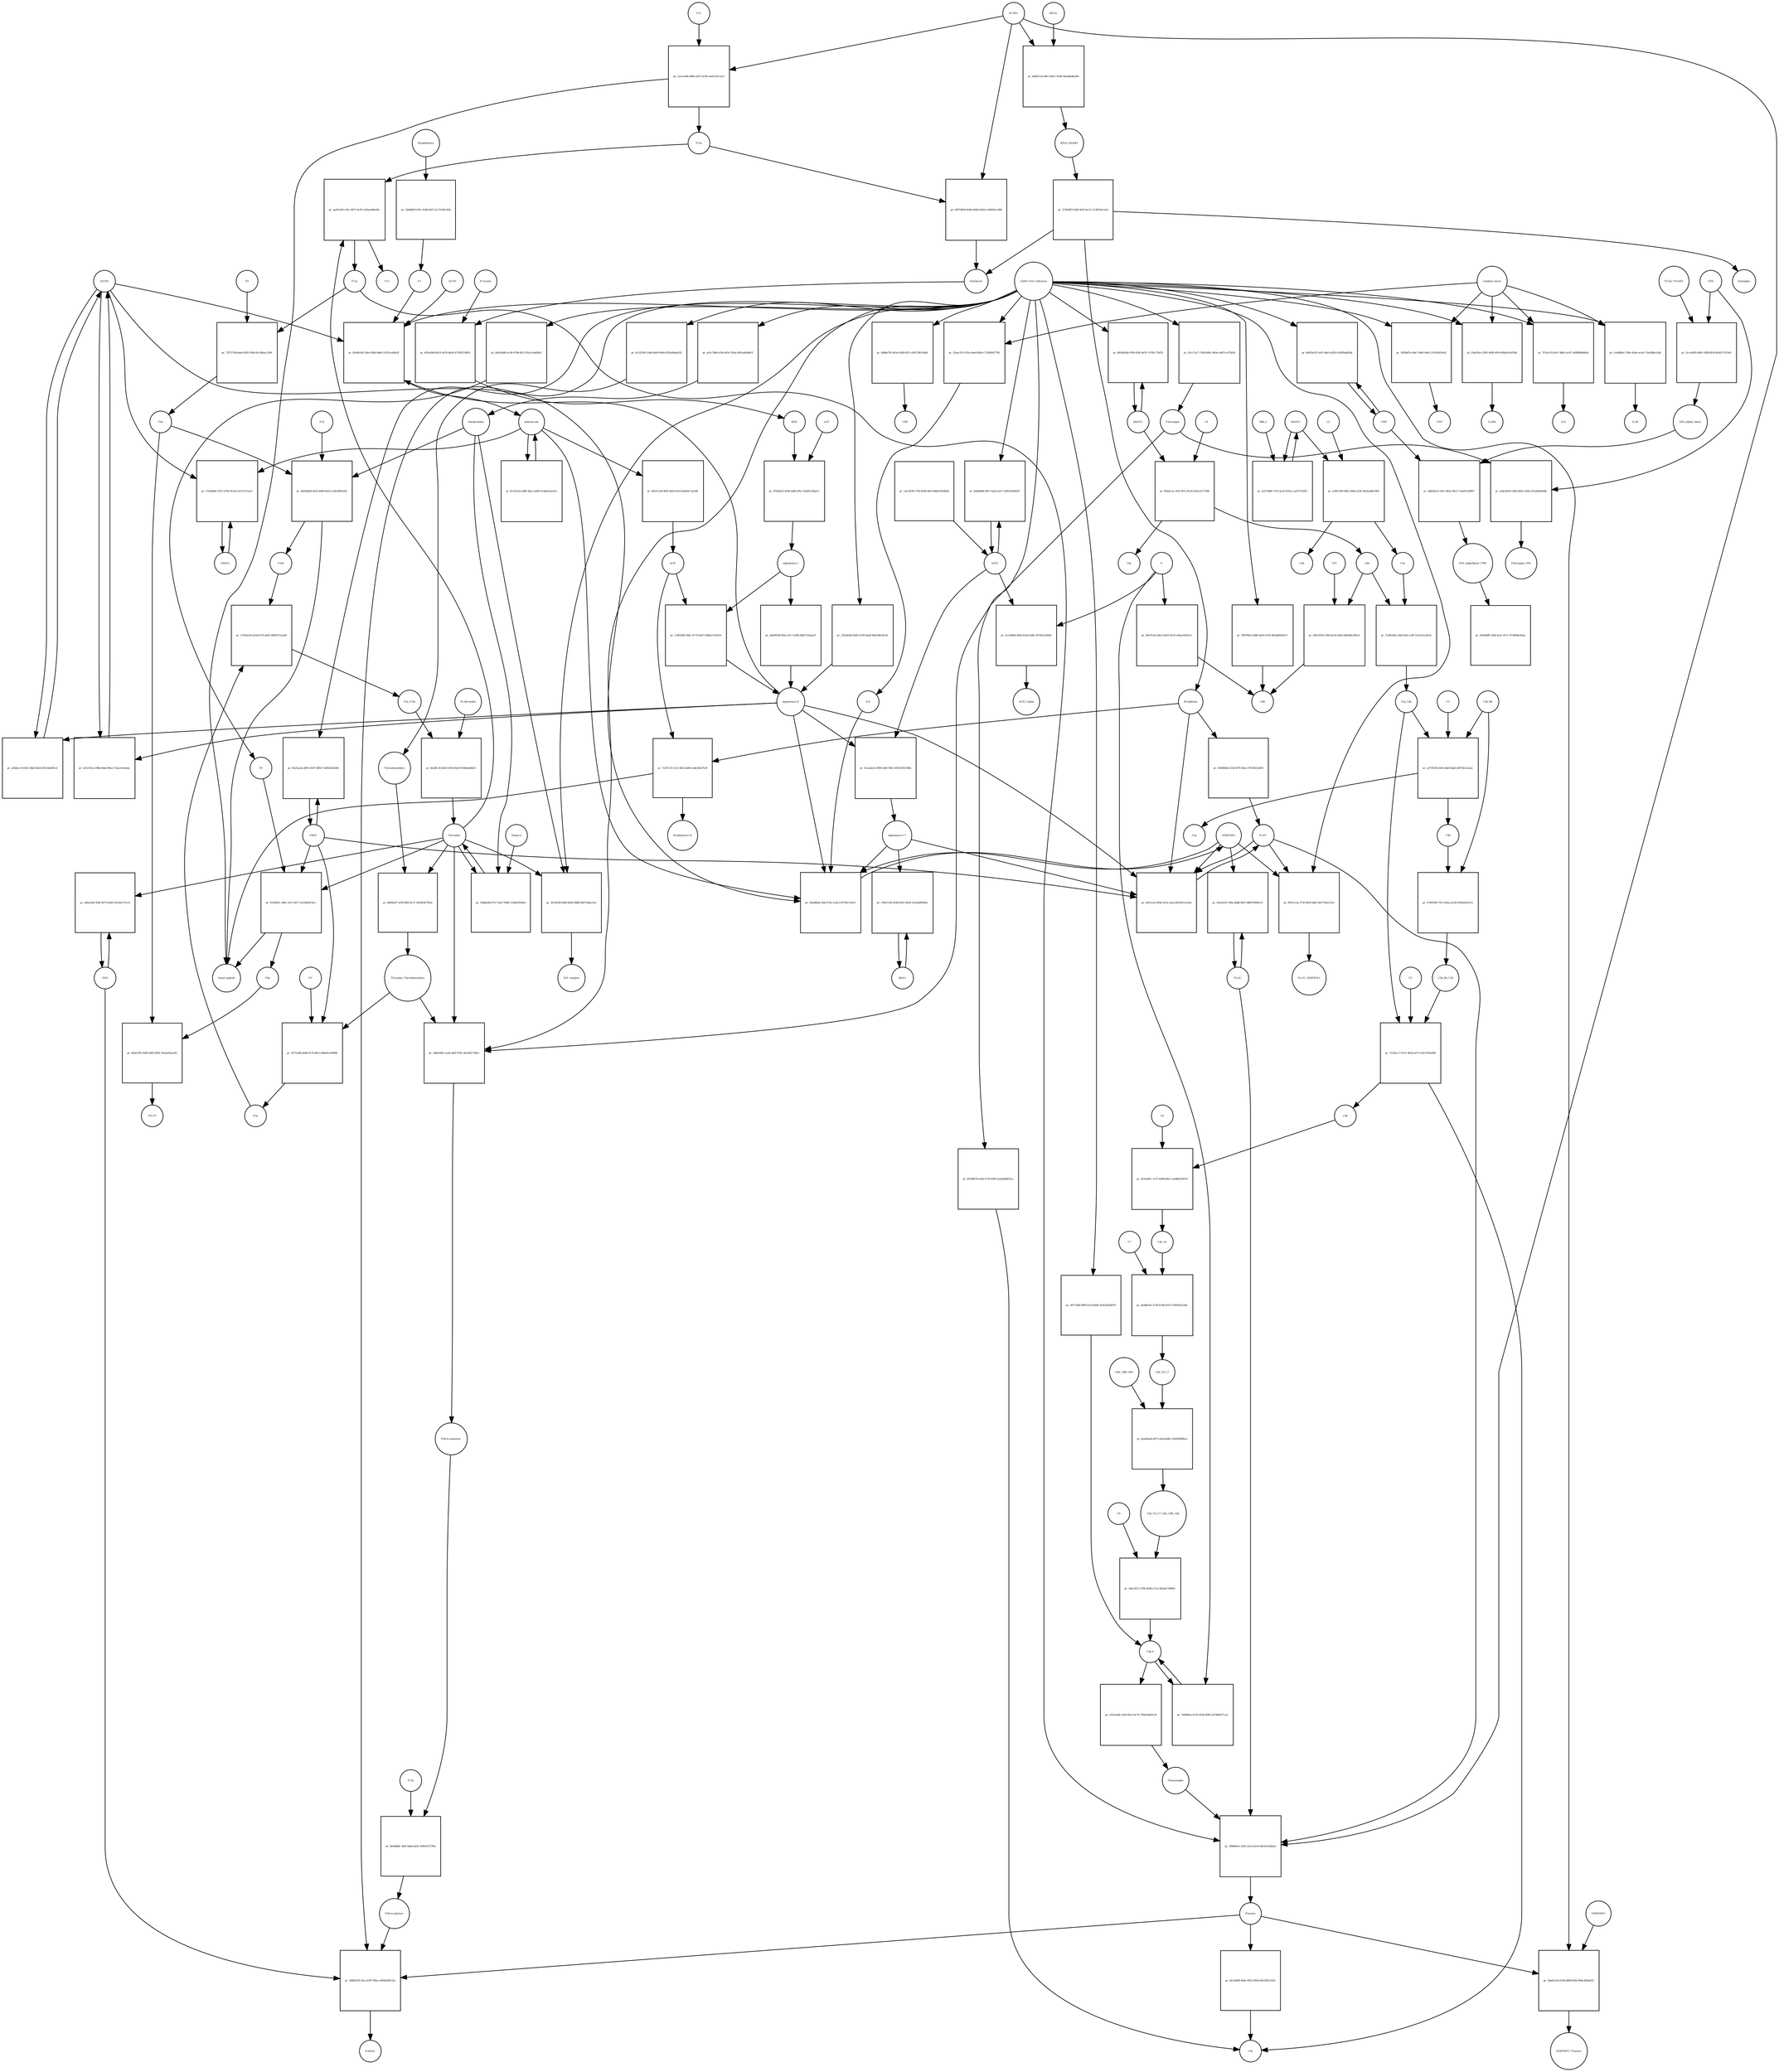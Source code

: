 strict digraph  {
F8 [annotation="urn_miriam_hgnc_3546|urn_miriam_taxonomy_9606", bipartite=0, cls=macromolecule, fontsize=4, label=F8, shape=circle];
"pr_9214f62c-366c-4127-bf17-2a106d5476cc" [annotation="", bipartite=1, cls=process, fontsize=4, label="pr_9214f62c-366c-4127-bf17-2a106d5476cc", shape=square];
"Small peptide" [annotation=urn_miriam_mesh_D010446, bipartite=0, cls=macromolecule, fontsize=4, label="Small peptide", shape=circle];
F8a [annotation="urn_miriam_hgnc.symbol_F8|urn_miriam_mesh_D015944|urn_miriam_taxonomy_9606", bipartite=0, cls=macromolecule, fontsize=4, label=F8a, shape=circle];
Thrombin [annotation="urn_miriam_hgnc_3535|urn_miriam_taxonomy_9606", bipartite=0, cls=macromolecule, fontsize=4, label=Thrombin, shape=circle];
PROC [annotation="urn_miriam_hgnc_9451|urn_miriam_taxonomy_9606", bipartite=0, cls=macromolecule, fontsize=4, label=PROC, shape=circle];
AGTR1 [annotation=urn_miriam_hgnc_336, bipartite=0, cls=macromolecule, fontsize=4, label=AGTR1, shape=circle];
"pr_a5b4ecc6-83b1-40d2-bb24-4f3e56e8f122" [annotation="", bipartite=1, cls=process, fontsize=4, label="pr_a5b4ecc6-83b1-40d2-bb24-4f3e56e8f122", shape=square];
"angiotensin II" [annotation="urn_miriam_obo.chebi_CHEBI%3A2718|urn_miriam_taxonomy_9606", bipartite=0, cls="simple chemical", fontsize=4, label="angiotensin II", shape=circle];
NR3C2 [annotation="", bipartite=0, cls=macromolecule, fontsize=4, label=NR3C2, shape=circle];
"pr_27e85864-7051-4785-8134-e1e1f7a72a23" [annotation="", bipartite=1, cls=process, fontsize=4, label="pr_27e85864-7051-4785-8134-e1e1f7a72a23", shape=square];
aldosterone [annotation="urn_miriam_obo.chebi_CHEBI%3A27584", bipartite=0, cls="simple chemical", fontsize=4, label=aldosterone, shape=circle];
"pr_81141e5e-b68f-4dce-a089-51abdc0a5423" [annotation="", bipartite=1, cls=process, fontsize=4, label="pr_81141e5e-b68f-4dce-a089-51abdc0a5423", shape=square];
SERPINE1 [annotation="", bipartite=0, cls=macromolecule, fontsize=4, label=SERPINE1, shape=circle];
"pr_2bed88ab-3faf-47dc-a10a-b7b70b17e631" [annotation="", bipartite=1, cls=process, fontsize=4, label="pr_2bed88ab-3faf-47dc-a10a-b7b70b17e631", shape=square];
"angiotensin I-7" [annotation="urn_miriam_obo.chebi_CHEBI%3A55438|urn_miriam_taxonomy_9606", bipartite=0, cls="simple chemical", fontsize=4, label="angiotensin I-7", shape=circle];
IL6 [annotation="urn_miriam_hgnc_6018|urn_miriam_taxonomy_9606", bipartite=0, cls=macromolecule, fontsize=4, label=IL6, shape=circle];
"pr_f0e90c80-23de-43bb-9de6-2c87acab9a3f" [annotation="", bipartite=1, cls=process, fontsize=4, label="pr_f0e90c80-23de-43bb-9de6-2c87acab9a3f", shape=square];
"SARS-CoV-2 infection" [annotation="urn_miriam_taxonomy_2697049|urn_miriam_mesh_D012327", bipartite=0, cls=phenotype, fontsize=4, label="SARS-CoV-2 infection", shape=circle];
"K+" [annotation="urn_miriam_obo.chebi_CHEBI%3A29103", bipartite=0, cls="simple chemical", fontsize=4, label="K+", shape=circle];
ACTH [annotation=urn_miriam_hgnc_9201, bipartite=0, cls="simple chemical", fontsize=4, label=ACTH, shape=circle];
"pr_1032d366-8385-4794-8ad0-dfeb34634c30" [annotation="", bipartite=1, cls=process, fontsize=4, label="pr_1032d366-8385-4794-8ad0-dfeb34634c30", shape=square];
Bradykinin [annotation="urn_miriam_obo.chebi_CHEBI%3A3165|urn_miriam_taxonomy_9606", bipartite=0, cls=macromolecule, fontsize=4, label=Bradykinin, shape=circle];
"pr_722f111f-c5c3-4833-bd85-eb4c80af7e3f" [annotation="", bipartite=1, cls=process, fontsize=4, label="pr_722f111f-c5c3-4833-bd85-eb4c80af7e3f", shape=square];
"Bradykinin(1-5)" [annotation="urn_miriam_mesh_C079000|urn_miriam_taxonomy_9606", bipartite=0, cls=macromolecule, fontsize=4, label="Bradykinin(1-5)", shape=circle];
ACE [annotation="urn_miriam_hgnc_2707|urn_miriam_taxonomy_9606", bipartite=0, cls=macromolecule, fontsize=4, label=ACE, shape=circle];
"pr_4348840d-2238-4f76-96a3-7819921a6f3f" [annotation="", bipartite=1, cls=process, fontsize=4, label="pr_4348840d-2238-4f76-96a3-7819921a6f3f", shape=square];
PLAT [annotation="urn_miriam_hgnc_9051|urn_miriam_taxonomy_9606", bipartite=0, cls=macromolecule, fontsize=4, label=PLAT, shape=circle];
"pr_e53c010e-206b-40ab-98ea-722acfce4a4a" [annotation="", bipartite=1, cls=process, fontsize=4, label="pr_e53c010e-206b-40ab-98ea-722acfce4a4a", shape=square];
MAS1 [annotation="", bipartite=0, cls=macromolecule, fontsize=4, label=MAS1, shape=circle];
"pr_199a7e28-418d-4451-902d-322a4df0004e" [annotation="", bipartite=1, cls=process, fontsize=4, label="pr_199a7e28-418d-4451-902d-322a4df0004e", shape=square];
Fibrinogen [annotation="urn_miriam_pubmed_19296670|urn_miriam_obo.go_GO%3A0005577|urn_miriam_hgnc_3661|urn_miriam_hgnc_3662|urn_miriam_hgnc_3694|urn_miriam_taxonomy_9606", bipartite=0, cls=complex, fontsize=4, label=Fibrinogen, shape=circle];
"pr_a0dc9a96-139d-4045-a268-255e8d5b0e8b" [annotation="", bipartite=1, cls=process, fontsize=4, label="pr_a0dc9a96-139d-4045-a268-255e8d5b0e8b", shape=square];
GP6 [annotation="urn_miriam_hgnc_HGNC%3A14388|urn_miriam_taxonomy_9606", bipartite=0, cls=macromolecule, fontsize=4, label=GP6, shape=circle];
Fibrinogen_GP6 [annotation="urn_miriam_pubmed_19296670|urn_miriam_obo.go_GO%3A0005577|urn_miriam_hgnc_HGNC%3A14388|urn_miriam_taxonomy_9606", bipartite=0, cls=complex, fontsize=4, label=Fibrinogen_GP6, shape=circle];
GP6_alpha2_beta1 [annotation="urn_miriam_pubmed_25051961|urn_miriam_taxonomy_10090|urn_miriam_hgnc_14338|urn_miriam_hgnc_6137|urn_miriam_hgnc_6153", bipartite=0, cls=complex, fontsize=4, label=GP6_alpha2_beta1, shape=circle];
"pr_eb8043c4-185c-483a-99c3-73a667a990f7" [annotation="", bipartite=1, cls=process, fontsize=4, label="pr_eb8043c4-185c-483a-99c3-73a667a990f7", shape=square];
VWF [annotation="urn_miriam_hgnc_12726|urn_miriam_taxonomy_9606", bipartite=0, cls=macromolecule, fontsize=4, label=VWF, shape=circle];
GP6_alpha2beta1_VWF [annotation="urn_miriam_pubmed_25051961|urn_miriam_taxonomy_10090|urn_miriam_hgnc_14338|urn_miriam_hgnc_6137|urn_miriam_hgnc_6153|urn_miriam_hgnc_12726", bipartite=0, cls=complex, fontsize=4, label=GP6_alpha2beta1_VWF, shape=circle];
"pr_3ccea983-6b81-45fb-8f59-6fab27537a81" [annotation="", bipartite=1, cls=process, fontsize=4, label="pr_3ccea983-6b81-45fb-8f59-6fab27537a81", shape=square];
ITGA2_ITGAB1 [annotation="urn_miriam_intact_EBI-16428357|urn_miriam_hgnc_6137|urn_miriam_hgnc_6153|urn_miriam_taxonomy_9606", bipartite=0, cls=complex, fontsize=4, label=ITGA2_ITGAB1, shape=circle];
"pr_56e04bff-19d4-4a3c-817c-9738fd4e43ae" [annotation="", bipartite=1, cls="omitted process", fontsize=4, label="pr_56e04bff-19d4-4a3c-817c-9738fd4e43ae", shape=square];
"Fibrin polymer" [annotation="urn_miriam_mesh_C465961|urn_miriam_taxonomy_9606", bipartite=0, cls=macromolecule, fontsize=4, label="Fibrin polymer", shape=circle];
"pr_368b3259-3fca-4397-8f0e-a4958a96532e" [annotation="", bipartite=1, cls=process, fontsize=4, label="pr_368b3259-3fca-4397-8f0e-a4958a96532e", shape=square];
"D-dimer" [annotation="urn_miriam_pubmed_19008457|urn_miriam_mesh_C036309|urn_miriam_taxonomy_9606", bipartite=0, cls=macromolecule, fontsize=4, label="D-dimer", shape=circle];
Plasmin [annotation="urn_miriam_hgnc.symbol_PLG|urn_miriam_mesh_D005341|urn_miriam_brenda_3.4.21.7|urn_miriam_taxonomy_9606", bipartite=0, cls=macromolecule, fontsize=4, label=Plasmin, shape=circle];
TAFI [annotation="urn_miriam_hgnc_1546|urn_miriam_taxonomy_9606", bipartite=0, cls=macromolecule, fontsize=4, label=TAFI, shape=circle];
"Fibrin monomer" [annotation="urn_miriam_mesh_C011468|urn_miriam_taxonomy_9606", bipartite=0, cls=macromolecule, fontsize=4, label="Fibrin monomer", shape=circle];
"pr_4654d86c-9aff-44dd-a81b-304914717f9a" [annotation="", bipartite=1, cls=process, fontsize=4, label="pr_4654d86c-9aff-44dd-a81b-304914717f9a", shape=square];
F13a [annotation="urn_miriam_hgnc.symbol_F13|urn_miriam_mesh_D026122|urn_miriam_brenda_2.3.2.13|urn_miriam_taxonomy_9606", bipartite=0, cls=macromolecule, fontsize=4, label=F13a, shape=circle];
"pr_3930bd7a-d6e7-48ef-b461-22f1fa819c62" [annotation="", bipartite=1, cls=process, fontsize=4, label="pr_3930bd7a-d6e7-48ef-b461-22f1fa819c62", shape=square];
TNF [annotation="urn_miriam_hgnc_11892|urn_miriam_taxonomy_9606", bipartite=0, cls=macromolecule, fontsize=4, label=TNF, shape=circle];
"cytokine storm" [annotation="urn_miriam_pubmed_2504360|urn_miriam_taxonomy_9606", bipartite=0, cls=phenotype, fontsize=4, label="cytokine storm", shape=circle];
"pr_d413d4f6-8b6e-4923-9f44-04e185f121b5" [annotation="", bipartite=1, cls=process, fontsize=4, label="pr_d413d4f6-8b6e-4923-9f44-04e185f121b5", shape=square];
C5a [annotation="urn_miriam_hgnc.symbol_C5|urn_miriam_mesh_D015936|urn_miriam_taxonomy_9606", bipartite=0, cls=macromolecule, fontsize=4, label=C5a, shape=circle];
"pr_c62a5ab6-c9a8-45e3-bc74-749ea9a6013d" [annotation="", bipartite=1, cls=process, fontsize=4, label="pr_c62a5ab6-c9a8-45e3-bc74-749ea9a6013d", shape=square];
Plasminogen [annotation="urn_miriam_hgnc_9071|urn_miriam_taxonomy_9606", bipartite=0, cls=macromolecule, fontsize=4, label=Plasminogen, shape=circle];
"C5b-9" [annotation="urn_miriam_obo.go_GO%3A0005579|urn_miriam_mesh_D015938|urn_miriam_mesh_D050776|urn_miriam_hgnc_1339|urn_miriam_hgnc_1346|urn_miriam_hgnc_1352|urn_miriam_hgnc_1353|urn_miriam_hgnc_1354|urn_miriam_hgnc_1358|urn_miriam_taxonomy_9606", bipartite=0, cls=complex, fontsize=4, label="C5b-9", shape=circle];
C2 [annotation="urn_miriam_hgnc_1248|urn_miriam_taxonomy_9606", bipartite=0, cls=macromolecule, fontsize=4, label=C2, shape=circle];
"pr_e3607d39-0f02-4944-a230-36e4a44b1996" [annotation="", bipartite=1, cls=process, fontsize=4, label="pr_e3607d39-0f02-4944-a230-36e4a44b1996", shape=square];
C2a [annotation="urn_miriam_hgnc.symbol_C2|urn_miriam_mesh_D050678|urn_miriam_taxonomy_9606", bipartite=0, cls=macromolecule, fontsize=4, label=C2a, shape=circle];
C2b [annotation="urn_miriam_hgnc.symbol_C2|urn_miriam_mesh_D050679|urn_miriam_taxonomy_9606", bipartite=0, cls=macromolecule, fontsize=4, label=C2b, shape=circle];
MASP1 [annotation="urn_miriam_hgnc_6901|urn_miriam_taxonomy_9606", bipartite=0, cls=macromolecule, fontsize=4, label=MASP1, shape=circle];
"pr_f3a818ce-2901-4f49-9f56-084a41eb339d" [annotation="", bipartite=1, cls=process, fontsize=4, label="pr_f3a818ce-2901-4f49-9f56-084a41eb339d", shape=square];
IL2RA [annotation="urn_miriam_hgnc_6008|urn_miriam_taxonomy_9606", bipartite=0, cls=macromolecule, fontsize=4, label=IL2RA, shape=circle];
"pr_7f7e5c32-4e57-4b62-acd7-2ef88944bb26" [annotation="", bipartite=1, cls=process, fontsize=4, label="pr_7f7e5c32-4e57-4b62-acd7-2ef88944bb26", shape=square];
IL8 [annotation="urn_miriam_hgnc_6025|urn_miriam_taxonomy_9606", bipartite=0, cls=macromolecule, fontsize=4, label=IL8, shape=circle];
"pr_835d8978-af24-4729-830f-2e2dedd455ca" [annotation="", bipartite=1, cls=process, fontsize=4, label="pr_835d8978-af24-4729-830f-2e2dedd455ca", shape=square];
"pr_32eac913-525a-4ae8-8fa0-c73280457796" [annotation="", bipartite=1, cls=process, fontsize=4, label="pr_32eac913-525a-4ae8-8fa0-c73280457796", shape=square];
"pr_c0a89bb1-740e-43de-aca4-71ed3dbccb2b" [annotation="", bipartite=1, cls=process, fontsize=4, label="pr_c0a89bb1-740e-43de-aca4-71ed3dbccb2b", shape=square];
IL1B [annotation="urn_miriam_hgnc_5992|urn_miriam_taxonomy_9606", bipartite=0, cls=macromolecule, fontsize=4, label=IL1B, shape=circle];
Prorenin [annotation="urn_miriam_hgnc_9958|urn_miriam_taxonomy_9606", bipartite=0, cls=macromolecule, fontsize=4, label=Prorenin, shape=circle];
"pr_d1fbcd0d-8a35-4478-8e0a-871ffd374820" [annotation="", bipartite=1, cls=process, fontsize=4, label="pr_d1fbcd0d-8a35-4478-8e0a-871ffd374820", shape=square];
REN [annotation="urn_miriam_hgnc.symbol_REN|urn_miriam_taxonomy_9606", bipartite=0, cls=macromolecule, fontsize=4, label=REN, shape=circle];
Kallikrein [annotation="urn_miriam_hgnc.symbol_KLKB1|urn_miriam_mesh_D020842|urn_miriam_brenda_3.4.21.34|urn_miriam_taxonomy_9606", bipartite=0, cls=macromolecule, fontsize=4, label=Kallikrein, shape=circle];
KLKB1 [annotation="urn_miriam_hgnc_6371|urn_miriam_taxonomy_9606", bipartite=0, cls=macromolecule, fontsize=4, label=KLKB1, shape=circle];
"pr_e907db59-8548-44db-b23d-ce50b20cc688" [annotation="", bipartite=1, cls=process, fontsize=4, label="pr_e907db59-8548-44db-b23d-ce50b20cc688", shape=square];
F12a [annotation="urn_miriam_hgnc.symbol_F12|urn_miriam_mesh_D015956|urn_miriam_brenda_3.4.21.38|urn_miriam_taxonomy_9606", bipartite=0, cls=macromolecule, fontsize=4, label=F12a, shape=circle];
"pr_bc3323f6-1ebb-4d39-9e8d-2f92e8dae632" [annotation="", bipartite=1, cls=process, fontsize=4, label="pr_bc3323f6-1ebb-4d39-9e8d-2f92e8dae632", shape=square];
Thrombomodulin [annotation="urn_miriam_hgnc_11784|urn_miriam_taxonomy_9606", bipartite=0, cls=macromolecule, fontsize=4, label=Thrombomodulin, shape=circle];
"pr_9ab62c6d-47d4-4898-bf5b-994a302ba91f" [annotation="", bipartite=1, cls=process, fontsize=4, label="pr_9ab62c6d-47d4-4898-bf5b-994a302ba91f", shape=square];
SERPINF2 [annotation="urn_miriam_hgnc_9075|urn_miriam_taxonomy_9606", bipartite=0, cls=macromolecule, fontsize=4, label=SERPINF2, shape=circle];
SERPINF2_Plasmin [annotation="urn_miriam_pubmed_2437112|urn_miriam_biogrid_314240|urn_miriam_hgnc_9075|urn_miriam_mesh_D005341|urn_miriam_taxonomy_9606", bipartite=0, cls=complex, fontsize=4, label=SERPINF2_Plasmin, shape=circle];
"pr_78876fa0-5d88-4a65-b7d3-483a669293c7" [annotation="", bipartite=1, cls=process, fontsize=4, label="pr_78876fa0-5d88-4a65-b7d3-483a669293c7", shape=square];
C4d [annotation="urn_miriam_hgnc.symbol_C4b|urn_miriam_mesh_C032261|urn_miriam_taxonomy_9606", bipartite=0, cls=macromolecule, fontsize=4, label=C4d, shape=circle];
"pr_39715bf4-ff89-4118-bdd0-2e9226a08763" [annotation="", bipartite=1, cls=process, fontsize=4, label="pr_39715bf4-ff89-4118-bdd0-2e9226a08763", shape=square];
"pr_85a5ea2a-d991-4507-8093-7e8f5d62424b" [annotation="", bipartite=1, cls=process, fontsize=4, label="pr_85a5ea2a-d991-4507-8093-7e8f5d62424b", shape=square];
"pr_6461bc02-2eb7-4ba5-a020-610ff6adb2bb" [annotation="", bipartite=1, cls=process, fontsize=4, label="pr_6461bc02-2eb7-4ba5-a020-610ff6adb2bb", shape=square];
"pr_64bda79f-443a-418b-8511-a94710b70444" [annotation="", bipartite=1, cls=process, fontsize=4, label="pr_64bda79f-443a-418b-8511-a94710b70444", shape=square];
CRP [annotation="urn_miriam_hgnc_2367|urn_miriam_taxonomy_9606", bipartite=0, cls=macromolecule, fontsize=4, label=CRP, shape=circle];
"pr_7e684fae-9c59-4536-b082-b279b4d77ca3" [annotation="", bipartite=1, cls=process, fontsize=4, label="pr_7e684fae-9c59-4536-b082-b279b4d77ca3", shape=square];
S [annotation="urn_miriam_uniprot_P0DTC2|urn_miriam_uniprot_P59594|urn_miriam_taxonomy_2697049", bipartite=0, cls=macromolecule, fontsize=4, label=S, shape=circle];
"pr_94e7fc9a-b4e2-4524-9319-e40ae10953cc" [annotation="", bipartite=1, cls=process, fontsize=4, label="pr_94e7fc9a-b4e2-4524-9319-e40ae10953cc", shape=square];
"pr_5caa4ec4-2908-4d41-9b51-48555651386a" [annotation="", bipartite=1, cls=process, fontsize=4, label="pr_5caa4ec4-2908-4d41-9b51-48555651386a", shape=square];
ACE2 [annotation="urn_miriam_hgnc_13557|urn_miriam_taxonomy_9606", bipartite=0, cls=macromolecule, fontsize=4, label=ACE2, shape=circle];
"pr_c4c3f100-17f6-4838-8fa9-8dd9c693fb6b" [annotation="", bipartite=1, cls=process, fontsize=4, label="pr_c4c3f100-17f6-4838-8fa9-8dd9c693fb6b", shape=square];
"pr_2ce298a6-f94d-4320-b58e-30705a1f9d50" [annotation="", bipartite=1, cls=process, fontsize=4, label="pr_2ce298a6-f94d-4320-b58e-30705a1f9d50", shape=square];
ACE2_Spike [annotation="urn_miriam_pdb_6CS2|urn_miriam_hgnc_13557|urn_miriam_uniprot_P0DTC2|urn_miriam_taxonomy_9606|urn_miriam_taxonomy_2697049", bipartite=0, cls=complex, fontsize=4, label=ACE2_Spike, shape=circle];
"pr_fda86686-0fb7-4e0a-b327-c8052818b5d7" [annotation="", bipartite=1, cls=process, fontsize=4, label="pr_fda86686-0fb7-4e0a-b327-c8052818b5d7", shape=square];
"pr_a01c7db9-a18d-4f3c-916a-b50cade68dcf" [annotation="", bipartite=1, cls=process, fontsize=4, label="pr_a01c7db9-a18d-4f3c-916a-b50cade68dcf", shape=square];
Antithrombin [annotation="urn_miriam_hgnc_775|urn_miriam_taxonomy_9606", bipartite=0, cls=macromolecule, fontsize=4, label=Antithrombin, shape=circle];
"pr_662eb460-ec3b-4788-8f12-92a1ca8af8a5" [annotation="", bipartite=1, cls=process, fontsize=4, label="pr_662eb460-ec3b-4788-8f12-92a1ca8af8a5", shape=square];
C4b [annotation="urn_miriam_hgnc_1324|urn_miriam_taxonomy_9606", bipartite=0, cls=macromolecule, fontsize=4, label=C4b, shape=circle];
"pr_94b72930-169d-4e35-b433-d0b380c891ef" [annotation="", bipartite=1, cls=process, fontsize=4, label="pr_94b72930-169d-4e35-b433-d0b380c891ef", shape=square];
CFI [annotation="urn_miriam_hgnc_2771|urn_miriam_taxonomy_9606", bipartite=0, cls=macromolecule, fontsize=4, label=CFI, shape=circle];
C3b [annotation="urn_miriam_hgnc.symbol_C3|urn_miriam_mesh_D003179|urn_miriam_taxonomy_9606", bipartite=0, cls=macromolecule, fontsize=4, label=C3b, shape=circle];
"pr_47405f90-7813-4d5a-a230-8190a62241f1" [annotation="", bipartite=1, cls=process, fontsize=4, label="pr_47405f90-7813-4d5a-a230-8190a62241f1", shape=square];
C3b_Bb [annotation="urn_miriam_pubmed_12440962|urn_miriam_brenda_3.4.21.47|urn_miriam_mesh_D051561|urn_miriam_mesh_D003179|urn_miriam_hgnc_1037|urn_miriam_taxonomy_9606", bipartite=0, cls=complex, fontsize=4, label=C3b_Bb, shape=circle];
C3b_Bb_C3b [annotation="urn_miriam_pubmed_12440962|urn_miriam_brenda_34.4.21.47|urn_miriam_mesh_D051566|urn_miriam_mesh_D003179|urn_miriam_hgnc_1037|urn_miriam_taxonomy_9606", bipartite=0, cls=complex, fontsize=4, label=C3b_Bb_C3b, shape=circle];
"pr_7a58538d-c3bb-4d31-a3ff-1e53c2a24a3e" [annotation="", bipartite=1, cls=process, fontsize=4, label="pr_7a58538d-c3bb-4d31-a3ff-1e53c2a24a3e", shape=square];
C2a_C4b [annotation="urn_miriam_mesh_D051574|urn_miriam_brenda_3.4.21.43|urn_miriam_mesh_D050678|urn_miriam_hgnc_1324|urn_miriam_taxonomy_9606", bipartite=0, cls=complex, fontsize=4, label=C2a_C4b, shape=circle];
C4 [annotation="urn_miriam_mesh_D00318|urn_miriam_taxonomy_9606", bipartite=0, cls=macromolecule, fontsize=4, label=C4, shape=circle];
"pr_f662ec2c-241f-4f72-8c29-6241e571766f" [annotation="", bipartite=1, cls=process, fontsize=4, label="pr_f662ec2c-241f-4f72-8c29-6241e571766f", shape=square];
C4a [annotation="urn_miriam_hgnc_1323|urn_miriam_taxonomy_9606", bipartite=0, cls=macromolecule, fontsize=4, label=C4a, shape=circle];
MASP2 [annotation="urn_miriam_hgnc_6902|urn_miriam_taxonomy_9606", bipartite=0, cls=macromolecule, fontsize=4, label=MASP2, shape=circle];
"pr_fa273b9b-1791-4ca0-935d-cca07f7425f5" [annotation="", bipartite=1, cls=process, fontsize=4, label="pr_fa273b9b-1791-4ca0-935d-cca07f7425f5", shape=square];
MBL2 [annotation="urn_miriam_hgnc_6902|urn_miriam_taxonomy_9606", bipartite=0, cls=macromolecule, fontsize=4, label=MBL2, shape=circle];
"pr_d95442bb-0706-456f-ab76-7a7f8c77af25" [annotation="", bipartite=1, cls=process, fontsize=4, label="pr_d95442bb-0706-456f-ab76-7a7f8c77af25", shape=square];
PLAU [annotation="urn_miriam_hgnc_9052|urn_miriam_taxonomy_9606", bipartite=0, cls=macromolecule, fontsize=4, label=PLAU, shape=circle];
"pr_cbe2ef1d-198a-4bbb-86f1-086b70008cc0" [annotation="", bipartite=1, cls=process, fontsize=4, label="pr_cbe2ef1d-198a-4bbb-86f1-086b70008cc0", shape=square];
C5b_C6_C7_C8A_C8B_C8G [annotation="urn_miriam_pubmed_28630159|urn_miriam_mesh_C042295|urn_miriam_mesh_D050776|urn_miriam_hgnc_1339|urn_miriam_hgnc_1352|urn_miriam_hgnc_1353|urn_miriam_hgnc_1354|urn_miriam_taxonomy_9606", bipartite=0, cls=complex, fontsize=4, label=C5b_C6_C7_C8A_C8B_C8G, shape=circle];
"pr_94e23f12-5766-45d0-a7ca-5b54e17d9681" [annotation="", bipartite=1, cls=process, fontsize=4, label="pr_94e23f12-5766-45d0-a7ca-5b54e17d9681", shape=square];
C9 [annotation="urn_miriam_hgnc_1358|urn_miriam_taxonomy_9606", bipartite=0, cls=macromolecule, fontsize=4, label=C9, shape=circle];
C5b_C6_C7 [annotation="urn_miriam_pubmed_28630159|urn_miriam_mesh_C037453|urn_miriam_mesh_D050776|urn_miriam_hgnc_1339|urn_miriam_hgnc_1346|urn_miriam_taxonomy_9606", bipartite=0, cls=complex, fontsize=4, label=C5b_C6_C7, shape=circle];
"pr_6ea0bad4-b973-42ad-b06c-91b056f0fbca" [annotation="", bipartite=1, cls=process, fontsize=4, label="pr_6ea0bad4-b973-42ad-b06c-91b056f0fbca", shape=square];
C8A_C8B_C8G [annotation="urn_miriam_mesh_D003185|urn_miriam_hgnc_1353|urn_miriam_hgnc_1352|urn_miriam_hgnc_1354|urn_miriam_taxonomy_9606", bipartite=0, cls=complex, fontsize=4, label=C8A_C8B_C8G, shape=circle];
C5b_C6 [annotation="urn_miriam_mesh_C050974|urn_miriam_mesh_D050776|urn_miriam_hgnc_1339|urn_miriam_taxonomy_9606", bipartite=0, cls=complex, fontsize=4, label=C5b_C6, shape=circle];
"pr_4add819a-5734-4c08-b519-7e9f4425cd3a" [annotation="", bipartite=1, cls=process, fontsize=4, label="pr_4add819a-5734-4c08-b519-7e9f4425cd3a", shape=square];
C7 [annotation="urn_miriam_hgnc_HGNC%3A1346|urn_miriam_taxonomy_9606", bipartite=0, cls=macromolecule, fontsize=4, label=C7, shape=circle];
C5b [annotation="urn_miriam_hgnc.symbol_C5|urn_miriam_mesh_D050776|urn_miriam_taxonomy_9606", bipartite=0, cls=macromolecule, fontsize=4, label=C5b, shape=circle];
"pr_5a5a449c-1157-409b-b6e7-ead48425497a" [annotation="", bipartite=1, cls=process, fontsize=4, label="pr_5a5a449c-1157-409b-b6e7-ead48425497a", shape=square];
C6 [annotation="urn_miriam_hgnc_1339|urn_miriam_taxonomy_9606", bipartite=0, cls=macromolecule, fontsize=4, label=C6, shape=circle];
C5 [annotation="urn_miriam_hgnc_1331|urn_miriam_taxonomy_9606", bipartite=0, cls=macromolecule, fontsize=4, label=C5, shape=circle];
"pr_71242cc7-9c51-4f58-a073-1e0c7f54e068" [annotation="", bipartite=1, cls=process, fontsize=4, label="pr_71242cc7-9c51-4f58-a073-1e0c7f54e068", shape=square];
C3 [annotation="urn_miriam_hgnc_1318|urn_miriam_taxonomy_9606", bipartite=0, cls=macromolecule, fontsize=4, label=C3, shape=circle];
"pr_a373933b-f2d3-4de9-bda3-d875fa1a1aac" [annotation="", bipartite=1, cls=process, fontsize=4, label="pr_a373933b-f2d3-4de9-bda3-d875fa1a1aac", shape=square];
C3a [annotation="urn_miriam_hgnc.symbol_C3|urn_miriam_mesh_D015926|urn_miriam_taxonomy_9606", bipartite=0, cls=macromolecule, fontsize=4, label=C3a, shape=circle];
"pr_b4fd2e07-af38-4f8f-8c37-24d363b7562e" [annotation="", bipartite=1, cls=process, fontsize=4, label="pr_b4fd2e07-af38-4f8f-8c37-24d363b7562e", shape=square];
Thrombin_Thrombomodulin [annotation="urn_miriam_pubmed_6282863|urn_miriam_taxonomy_9986|urn_miriam_biogrid_283352|urn_miriam_mesh_D013917|urn_miriam_hgnc_11784", bipartite=0, cls=complex, fontsize=4, label=Thrombin_Thrombomodulin, shape=circle];
"pr_2d4035b5-1a26-442f-978c-b0c042170bcf" [annotation="", bipartite=1, cls=process, fontsize=4, label="pr_2d4035b5-1a26-442f-978c-b0c042170bcf", shape=square];
KNG1_KLKB1 [annotation="urn_miriam_pubmed_17598838|urn_miriam_intact_EBI-10087151|urn_miriam_hgnc_6371|urn_miriam_hgnc_6383|urn_miriam_taxonomy_9606", bipartite=0, cls=complex, fontsize=4, label=KNG1_KLKB1, shape=circle];
"pr_274349f3-93df-4e92-bc13-1138f1be12a9" [annotation="", bipartite=1, cls=process, fontsize=4, label="pr_274349f3-93df-4e92-bc13-1138f1be12a9", shape=square];
Kininogen [annotation="urn_miriam_hgnc.symbol_KNG1|urn_miriam_mesh_D019679|urn_miriam_taxonomy_9606", bipartite=0, cls=macromolecule, fontsize=4, label=Kininogen, shape=circle];
"pr_93cc7ac7-7458-406c-8b3e-e467ccd75458" [annotation="", bipartite=1, cls=process, fontsize=4, label="pr_93cc7ac7-7458-406c-8b3e-e467ccd75458", shape=square];
"angiotensin I" [annotation="urn_miriam_obo.chebi_CHEBI%3A2718|urn_miriam_taxonomy_9606", bipartite=0, cls="simple chemical", fontsize=4, label="angiotensin I", shape=circle];
"pr_3de99189-9f2e-43c7-b284-0b83733eae1f" [annotation="", bipartite=1, cls=process, fontsize=4, label="pr_3de99189-9f2e-43c7-b284-0b83733eae1f", shape=square];
"pr_9501c12a-375f-4939-bd03-4d175fea3120" [annotation="", bipartite=1, cls=process, fontsize=4, label="pr_9501c12a-375f-4939-bd03-4d175fea3120", shape=square];
PLAT_SERPINE1 [annotation="urn_miriam_pubmed_22449964|urn_miriam_intact_EBI-7800882|urn_miriam_hgnc_9051|urn_miriam_hgnc_8593|urn_miriam_taxonomy_9606", bipartite=0, cls=complex, fontsize=4, label=PLAT_SERPINE1, shape=circle];
"pr_a9ba1d4f-95df-4673-ba80-32160cf721cb" [annotation="", bipartite=1, cls=process, fontsize=4, label="pr_a9ba1d4f-95df-4673-ba80-32160cf721cb", shape=square];
"pr_fa911cfa-493e-4c5e-aefa-d0c00ecac0a4" [annotation="", bipartite=1, cls=process, fontsize=4, label="pr_fa911cfa-493e-4c5e-aefa-d0c00ecac0a4", shape=square];
"pr_3fc83206-0dfd-468a-88b8-6bf7e9dac41a" [annotation="", bipartite=1, cls=process, fontsize=4, label="pr_3fc83206-0dfd-468a-88b8-6bf7e9dac41a", shape=square];
"TAT complex" [annotation="urn_miriam_pubmed_22930518|urn_miriam_mesh_C046193|urn_miriam_mesh_D013917|urn_miriam_hgnc_775|urn_miriam_taxonomy_9606", bipartite=0, cls=complex, fontsize=4, label="TAT complex", shape=circle];
"pr_59b6b91e-23d1-4ce3-b3c4-0bc0a1b3b2a3" [annotation="", bipartite=1, cls=process, fontsize=4, label="pr_59b6b91e-23d1-4ce3-b3c4-0bc0a1b3b2a3", shape=square];
F11a [annotation="urn_miriam_hgnc.symbol_F11|urn_miriam_mesh_D015945|urn_miriam_brenda_3.4.21.27|urn_miriam_taxonomy_9606", bipartite=0, cls=macromolecule, fontsize=4, label=F11a, shape=circle];
"pr_2fdbbe4b-07e7-45a7-948f-216d4cff9de4" [annotation="", bipartite=1, cls=process, fontsize=4, label="pr_2fdbbe4b-07e7-45a7-948f-216d4cff9de4", shape=square];
Heparin [annotation="urn_miriam_pubmed_708377|urn_miriam_obo.chebi_CHEBI%3A28304|urn_miriam_taxonomy_9606", bipartite=0, cls="simple chemical", fontsize=4, label=Heparin, shape=circle];
Prothrombin [annotation="urn_miriam_hgnc_3535|urn_miriam_taxonomy_9606", bipartite=0, cls=macromolecule, fontsize=4, label=Prothrombin, shape=circle];
"pr_bb3dfc18-4ef3-4350-84a9-f03d6a4ddd21" [annotation="", bipartite=1, cls=process, fontsize=4, label="pr_bb3dfc18-4ef3-4350-84a9-f03d6a4ddd21", shape=square];
F5a_F10a [annotation="urn_miriam_pubmed_2303476|urn_miriam_mesh_C022475|urn_miriam_mesh_D15943|urn_miriam_mesh_D015951|urn_miriam_taxonomy_9606", bipartite=0, cls=complex, fontsize=4, label=F5a_F10a, shape=circle];
F10a [annotation="urn_miriam_hgnc.symbol_F10|urn_miriam_mesh_D015951|urn_miriam_brenda_3.4.21.6|urn_miriam_taxonomy_9606", bipartite=0, cls=macromolecule, fontsize=4, label=F10a, shape=circle];
"pr_17563a59-ea5d-4755-a661-80f2d73cea8f" [annotation="", bipartite=1, cls=process, fontsize=4, label="pr_17563a59-ea5d-4755-a661-80f2d73cea8f", shape=square];
F5a [annotation="urn_miriam_hgnc.symbol_F5|urn_miriam_mesh_D015943|urn_miriam_taxonomy_9606", bipartite=0, cls=macromolecule, fontsize=4, label=F5a, shape=circle];
F5 [annotation="urn_miriam_hgnc_3541|urn_miriam_taxonomy_9606", bipartite=0, cls=macromolecule, fontsize=4, label=F5, shape=circle];
"pr_3472c8f0-da8f-4170-88c3-b66e0ec090b8" [annotation="", bipartite=1, cls=process, fontsize=4, label="pr_3472c8f0-da8f-4170-88c3-b66e0ec090b8", shape=square];
F9a [annotation="urn_miriam_hgnc.symbol_F9|urn_miriam_mesh_D015949|urn_miriam_taxonomy_9606", bipartite=0, cls=macromolecule, fontsize=4, label=F9a, shape=circle];
"pr_4b4cf2f4-35d9-4283-9f00-70a5e43aa183" [annotation="", bipartite=1, cls=process, fontsize=4, label="pr_4b4cf2f4-35d9-4283-9f00-70a5e43aa183", shape=square];
F8_F9 [annotation="urn_miriam_pubmed_22471307|urn_miriam_hgnc_3546|urn_miriam_hgnc_35531|urn_miriam_intact_EBI-11621595|urn_miriam_taxonomy_9606", bipartite=0, cls=complex, fontsize=4, label=F8_F9, shape=circle];
F9 [annotation="urn_miriam_hgnc_35531|urn_miriam_taxonomy_9606", bipartite=0, cls=macromolecule, fontsize=4, label=F9, shape=circle];
"pr_72f7279b-8aa6-495f-934d-d2c38aac23e9" [annotation="", bipartite=1, cls=process, fontsize=4, label="pr_72f7279b-8aa6-495f-934d-d2c38aac23e9", shape=square];
"pr_44d87c2a-06e1-49a7-91d6-3b5ad6dba38c" [annotation="", bipartite=1, cls=process, fontsize=4, label="pr_44d87c2a-06e1-49a7-91d6-3b5ad6dba38c", shape=square];
KNG1 [annotation="urn_miriam_hgnc.symbol_6383|urn_miriam_taxonomy_9606", bipartite=0, cls=macromolecule, fontsize=4, label=KNG1, shape=circle];
"pr_aad5cb3f-c91c-4871-8c95-1d5eaa6be38c" [annotation="", bipartite=1, cls=process, fontsize=4, label="pr_aad5cb3f-c91c-4871-8c95-1d5eaa6be38c", shape=square];
F11 [annotation="urn_miriam_hgnc_3529|urn_miriam_taxonomy_9606", bipartite=0, cls=macromolecule, fontsize=4, label=F11, shape=circle];
F12 [annotation="urn_miriam_hgnc_3530|urn_miriam_taxonomy_9606", bipartite=0, cls=macromolecule, fontsize=4, label=F12, shape=circle];
"pr_12cea340-08b4-4187-ae39-aed57a5c1a13" [annotation="", bipartite=1, cls=process, fontsize=4, label="pr_12cea340-08b4-4187-ae39-aed57a5c1a13", shape=square];
"pr_c59f35d0-39dc-4174-9a87-9384a1140234" [annotation="", bipartite=1, cls=process, fontsize=4, label="pr_c59f35d0-39dc-4174-9a87-9384a1140234", shape=square];
F10 [annotation="urn_miriam_hgnc_3528|urn_miriam_taxonomy_9606", bipartite=0, cls=macromolecule, fontsize=4, label=F10, shape=circle];
"pr_b0d36d28-4d16-4900-8b16-23dcf6f05eb5" [annotation="", bipartite=1, cls=process, fontsize=4, label="pr_b0d36d28-4d16-4900-8b16-23dcf6f05eb5", shape=square];
AGT [annotation="urn_miriam_hgnc_333|urn_miriam_taxonomy_9606", bipartite=0, cls=macromolecule, fontsize=4, label=AGT, shape=circle];
"pr_876ab651-854f-4d86-8f5c-b5b0412dba51" [annotation="", bipartite=1, cls=process, fontsize=4, label="pr_876ab651-854f-4d86-8f5c-b5b0412dba51", shape=square];
"pr_68167cd4-962f-4de9-b316-0beb9c7a3506" [annotation="", bipartite=1, cls=process, fontsize=4, label="pr_68167cd4-962f-4de9-b316-0beb9c7a3506", shape=square];
"pr_14bddbf3-fd3c-4246-bef1-4c72102fcd2b" [annotation="", bipartite=1, cls=process, fontsize=4, label="pr_14bddbf3-fd3c-4246-bef1-4c72102fcd2b", shape=square];
Hypokalemia [annotation="urn_miriam_mesh_D007008|urn_miriam_taxonomy_9606", bipartite=0, cls=phenotype, fontsize=4, label=Hypokalemia, shape=circle];
F8 -> "pr_9214f62c-366c-4127-bf17-2a106d5476cc"  [annotation="", interaction_type=consumption];
"pr_9214f62c-366c-4127-bf17-2a106d5476cc" -> "Small peptide"  [annotation="", interaction_type=production];
"pr_9214f62c-366c-4127-bf17-2a106d5476cc" -> F8a  [annotation="", interaction_type=production];
F8a -> "pr_4b4cf2f4-35d9-4283-9f00-70a5e43aa183"  [annotation="", interaction_type=consumption];
Thrombin -> "pr_9214f62c-366c-4127-bf17-2a106d5476cc"  [annotation="urn_miriam_pubmed_15746105|urn_miriam_taxonomy_9606", interaction_type=catalysis];
Thrombin -> "pr_b4fd2e07-af38-4f8f-8c37-24d363b7562e"  [annotation="", interaction_type=consumption];
Thrombin -> "pr_2d4035b5-1a26-442f-978c-b0c042170bcf"  [annotation="urn_miriam_pubmed_6282863|urn_miriam_pubmed_28228446|urn_miriam_pubmed_2117226|urn_miriam_taxonomy_9606", interaction_type=catalysis];
Thrombin -> "pr_a9ba1d4f-95df-4673-ba80-32160cf721cb"  [annotation="urn_miriam_pubmed_23809134|urn_miriam_taxonomy_9823", interaction_type=catalysis];
Thrombin -> "pr_3fc83206-0dfd-468a-88b8-6bf7e9dac41a"  [annotation="", interaction_type=consumption];
Thrombin -> "pr_2fdbbe4b-07e7-45a7-948f-216d4cff9de4"  [annotation="", interaction_type=consumption];
Thrombin -> "pr_aad5cb3f-c91c-4871-8c95-1d5eaa6be38c"  [annotation="urn_miriam_pubmed_21304106|urn_miriam_pubmed_8631976|urn_miriam_taxonomy_9606", interaction_type=catalysis];
PROC -> "pr_9214f62c-366c-4127-bf17-2a106d5476cc"  [annotation="urn_miriam_pubmed_15746105|urn_miriam_taxonomy_9606", interaction_type=inhibition];
PROC -> "pr_85a5ea2a-d991-4507-8093-7e8f5d62424b"  [annotation="", interaction_type=consumption];
PROC -> "pr_fa911cfa-493e-4c5e-aefa-d0c00ecac0a4"  [annotation="urn_miriam_pubmed_10373228|urn_miriam_pubmed_3124286|urn_miriam_taxonomy_9606|urn_miriam_pubmed_12091055|urn_miriam_pubmed_3096399", interaction_type=inhibition];
PROC -> "pr_3472c8f0-da8f-4170-88c3-b66e0ec090b8"  [annotation="urn_miriam_pubmed_6282863|urn_miriam_pubmed_6572921|urn_miriam_pubmed_2322551|urn_miriam_taxonomy_9606", interaction_type=inhibition];
AGTR1 -> "pr_a5b4ecc6-83b1-40d2-bb24-4f3e56e8f122"  [annotation="", interaction_type=consumption];
AGTR1 -> "pr_27e85864-7051-4785-8134-e1e1f7a72a23"  [annotation="urn_miriam_pubmed_21349712|urn_miriam_taxonomy_10116|urn_miriam_pubmed_7045029|urn_miriam_taxonomy_10090", interaction_type=catalysis];
AGTR1 -> "pr_2bed88ab-3faf-47dc-a10a-b7b70b17e631"  [annotation="urn_miriam_pubmed_2091055|urn_miriam_taxonomy_9606|urn_miriam_pubmed_8034668|urn_miriam_pubmed_20591974|urn_miriam_pubmed_11983698", interaction_type=catalysis];
AGTR1 -> "pr_f0e90c80-23de-43bb-9de6-2c87acab9a3f"  [annotation="urn_miriam_pubmed_8404594|urn_miriam_taxonomy_9606|urn_miriam_pubmed_173529|urn_miriam_taxonomy_9615|urn_miriam_pubmed_32565254", interaction_type=catalysis];
AGTR1 -> "pr_e53c010e-206b-40ab-98ea-722acfce4a4a"  [annotation="", interaction_type=consumption];
"pr_a5b4ecc6-83b1-40d2-bb24-4f3e56e8f122" -> AGTR1  [annotation="", interaction_type=production];
"angiotensin II" -> "pr_a5b4ecc6-83b1-40d2-bb24-4f3e56e8f122"  [annotation="", interaction_type=stimulation];
"angiotensin II" -> "pr_2bed88ab-3faf-47dc-a10a-b7b70b17e631"  [annotation="urn_miriam_pubmed_2091055|urn_miriam_taxonomy_9606|urn_miriam_pubmed_8034668|urn_miriam_pubmed_20591974|urn_miriam_pubmed_11983698", interaction_type=catalysis];
"angiotensin II" -> "pr_f0e90c80-23de-43bb-9de6-2c87acab9a3f"  [annotation="urn_miriam_pubmed_8404594|urn_miriam_taxonomy_9606|urn_miriam_pubmed_173529|urn_miriam_taxonomy_9615|urn_miriam_pubmed_32565254", interaction_type=catalysis];
"angiotensin II" -> "pr_e53c010e-206b-40ab-98ea-722acfce4a4a"  [annotation="urn_miriam_pubmed_8158359|urn_miriam_taxonomy_9606", interaction_type=stimulation];
"angiotensin II" -> "pr_5caa4ec4-2908-4d41-9b51-48555651386a"  [annotation="", interaction_type=consumption];
"angiotensin II" -> "pr_fa911cfa-493e-4c5e-aefa-d0c00ecac0a4"  [annotation="urn_miriam_pubmed_10373228|urn_miriam_pubmed_3124286|urn_miriam_taxonomy_9606|urn_miriam_pubmed_12091055|urn_miriam_pubmed_3096399", interaction_type=catalysis];
NR3C2 -> "pr_27e85864-7051-4785-8134-e1e1f7a72a23"  [annotation="", interaction_type=consumption];
"pr_27e85864-7051-4785-8134-e1e1f7a72a23" -> NR3C2  [annotation="", interaction_type=production];
aldosterone -> "pr_27e85864-7051-4785-8134-e1e1f7a72a23"  [annotation="urn_miriam_pubmed_21349712|urn_miriam_taxonomy_10116|urn_miriam_pubmed_7045029|urn_miriam_taxonomy_10090", interaction_type=stimulation];
aldosterone -> "pr_81141e5e-b68f-4dce-a089-51abdc0a5423"  [annotation="", interaction_type=consumption];
aldosterone -> "pr_2bed88ab-3faf-47dc-a10a-b7b70b17e631"  [annotation="urn_miriam_pubmed_2091055|urn_miriam_taxonomy_9606|urn_miriam_pubmed_8034668|urn_miriam_pubmed_20591974|urn_miriam_pubmed_11983698", interaction_type=catalysis];
aldosterone -> "pr_68167cd4-962f-4de9-b316-0beb9c7a3506"  [annotation="urn_miriam_pubmed_5932931|urn_miriam_taxonomy_10116", interaction_type=catalysis];
"pr_81141e5e-b68f-4dce-a089-51abdc0a5423" -> aldosterone  [annotation="", interaction_type=production];
SERPINE1 -> "pr_2bed88ab-3faf-47dc-a10a-b7b70b17e631"  [annotation="", interaction_type=consumption];
SERPINE1 -> "pr_cbe2ef1d-198a-4bbb-86f1-086b70008cc0"  [annotation="urn_miriam_pubmed_21199867|urn_miriam_taxonomy_9606", interaction_type=inhibition];
SERPINE1 -> "pr_9501c12a-375f-4939-bd03-4d175fea3120"  [annotation="", interaction_type=consumption];
SERPINE1 -> "pr_fa911cfa-493e-4c5e-aefa-d0c00ecac0a4"  [annotation="urn_miriam_pubmed_10373228|urn_miriam_pubmed_3124286|urn_miriam_taxonomy_9606|urn_miriam_pubmed_12091055|urn_miriam_pubmed_3096399", interaction_type=inhibition];
"pr_2bed88ab-3faf-47dc-a10a-b7b70b17e631" -> SERPINE1  [annotation="", interaction_type=production];
"angiotensin I-7" -> "pr_2bed88ab-3faf-47dc-a10a-b7b70b17e631"  [annotation="urn_miriam_pubmed_2091055|urn_miriam_taxonomy_9606|urn_miriam_pubmed_8034668|urn_miriam_pubmed_20591974|urn_miriam_pubmed_11983698", interaction_type=inhibition];
"angiotensin I-7" -> "pr_199a7e28-418d-4451-902d-322a4df0004e"  [annotation="urn_miriam_pubmed_18026570|urn_miriam_taxonomy_10090", interaction_type=stimulation];
"angiotensin I-7" -> "pr_fa911cfa-493e-4c5e-aefa-d0c00ecac0a4"  [annotation="urn_miriam_pubmed_10373228|urn_miriam_pubmed_3124286|urn_miriam_taxonomy_9606|urn_miriam_pubmed_12091055|urn_miriam_pubmed_3096399", interaction_type=inhibition];
IL6 -> "pr_2bed88ab-3faf-47dc-a10a-b7b70b17e631"  [annotation="urn_miriam_pubmed_2091055|urn_miriam_taxonomy_9606|urn_miriam_pubmed_8034668|urn_miriam_pubmed_20591974|urn_miriam_pubmed_11983698", interaction_type=catalysis];
"pr_f0e90c80-23de-43bb-9de6-2c87acab9a3f" -> aldosterone  [annotation="", interaction_type=production];
"SARS-CoV-2 infection" -> "pr_f0e90c80-23de-43bb-9de6-2c87acab9a3f"  [annotation="urn_miriam_pubmed_8404594|urn_miriam_taxonomy_9606|urn_miriam_pubmed_173529|urn_miriam_taxonomy_9615|urn_miriam_pubmed_32565254", interaction_type="necessary stimulation"];
"SARS-CoV-2 infection" -> "pr_1032d366-8385-4794-8ad0-dfeb34634c30"  [annotation="urn_miriam_pubmed_32048163|urn_miriam_taxonomy_9606", interaction_type=catalysis];
"SARS-CoV-2 infection" -> "pr_368b3259-3fca-4397-8f0e-a4958a96532e"  [annotation="urn_miriam_pubmed_29096812|urn_miriam_pubmed_10574983|urn_miriam_pubmed_32172226|urn_miriam_taxonomy_9606", interaction_type="necessary stimulation"];
"SARS-CoV-2 infection" -> "pr_3930bd7a-d6e7-48ef-b461-22f1fa819c62"  [annotation="urn_miriam_pubmed_32504360|urn_miriam_taxonomy_9606", interaction_type=stimulation];
"SARS-CoV-2 infection" -> "pr_f3a818ce-2901-4f49-9f56-084a41eb339d"  [annotation="urn_miriam_pubmed_32286245|urn_miriam_taxonomy_9606", interaction_type=stimulation];
"SARS-CoV-2 infection" -> "pr_7f7e5c32-4e57-4b62-acd7-2ef88944bb26"  [annotation="urn_miriam_pubmed_32286245|urn_miriam_taxonomy_9606", interaction_type=stimulation];
"SARS-CoV-2 infection" -> "pr_835d8978-af24-4729-830f-2e2dedd455ca"  [annotation="urn_miriam_pmc_PMC7260598|urn_miriam_taxonomy_9606", interaction_type="necessary stimulation"];
"SARS-CoV-2 infection" -> "pr_32eac913-525a-4ae8-8fa0-c73280457796"  [annotation="urn_miriam_pubmed_32286245|urn_miriam_taxonomy_9606", interaction_type=stimulation];
"SARS-CoV-2 infection" -> "pr_c0a89bb1-740e-43de-aca4-71ed3dbccb2b"  [annotation="urn_miriam_pubmed_32359396|urn_miriam_taxonomy_9606", interaction_type=stimulation];
"SARS-CoV-2 infection" -> "pr_bc3323f6-1ebb-4d39-9e8d-2f92e8dae632"  [annotation="urn_miriam_doi_10.1101%2F2020.04.25.20077842|urn_miriam_taxonomy_9606", interaction_type="necessary stimulation"];
"SARS-CoV-2 infection" -> "pr_9ab62c6d-47d4-4898-bf5b-994a302ba91f"  [annotation="urn_miriam_pubmed_2437112|urn_miriam_doi_10.1101%2F2020.04.25.20077842|urn_miriam_taxonomy_9606", interaction_type=stimulation];
"SARS-CoV-2 infection" -> "pr_78876fa0-5d88-4a65-b7d3-483a669293c7"  [annotation="urn_miriam_pubmed_32299776|urn_miriam_taxonomy_9606", interaction_type=stimulation];
"SARS-CoV-2 infection" -> "pr_39715bf4-ff89-4118-bdd0-2e9226a08763"  [annotation="urn_miriam_pmc_PMC7260598|urn_miriam_taxonomy_9606", interaction_type="necessary stimulation"];
"SARS-CoV-2 infection" -> "pr_85a5ea2a-d991-4507-8093-7e8f5d62424b"  [annotation="urn_miriam_pubmed_32302438|urn_miriam_taxonomy_9606", interaction_type="necessary stimulation"];
"SARS-CoV-2 infection" -> "pr_6461bc02-2eb7-4ba5-a020-610ff6adb2bb"  [annotation="urn_miriam_pubmed_32367170|urn_miriam_taxonomy_9606", interaction_type="necessary stimulation"];
"SARS-CoV-2 infection" -> "pr_64bda79f-443a-418b-8511-a94710b70444"  [annotation="urn_miriam_pubmed_32171076|urn_miriam_taxonomy_9606", interaction_type="necessary stimulation"];
"SARS-CoV-2 infection" -> "pr_fda86686-0fb7-4e0a-b327-c8052818b5d7"  [annotation="urn_miriam_pubmed_16008552|urn_miriam_taxonomy_9606", interaction_type=inhibition];
"SARS-CoV-2 infection" -> "pr_a01c7db9-a18d-4f3c-916a-b50cade68dcf"  [annotation="urn_miriam_pubmed_32302438|urn_miriam_taxonomy_9606", interaction_type=inhibition];
"SARS-CoV-2 infection" -> "pr_662eb460-ec3b-4788-8f12-92a1ca8af8a5"  [annotation="urn_miriam_pubmed_32367170|urn_miriam_taxonomy_9606", interaction_type="necessary stimulation"];
"SARS-CoV-2 infection" -> "pr_d95442bb-0706-456f-ab76-7a7f8c77af25"  [annotation="urn_miriam_pubmed_11290788|urn_miriam_pubmed_32299776|urn_miriam_taxonomy_9606", interaction_type=stimulation];
"SARS-CoV-2 infection" -> "pr_2d4035b5-1a26-442f-978c-b0c042170bcf"  [annotation="urn_miriam_pubmed_6282863|urn_miriam_pubmed_28228446|urn_miriam_pubmed_2117226|urn_miriam_taxonomy_9606", interaction_type="necessary stimulation"];
"SARS-CoV-2 infection" -> "pr_93cc7ac7-7458-406c-8b3e-e467ccd75458"  [annotation="urn_miriam_pubmed_32172226|urn_miriam_taxonomy_9606", interaction_type="necessary stimulation"];
"SARS-CoV-2 infection" -> "pr_9501c12a-375f-4939-bd03-4d175fea3120"  [annotation="urn_miriam_pubmed_22449964|urn_miriam_doi_10.1101%2F2020.04.25.20077842|urn_miriam_taxonomy_9606", interaction_type="necessary stimulation"];
"SARS-CoV-2 infection" -> "pr_3fc83206-0dfd-468a-88b8-6bf7e9dac41a"  [annotation="urn_miriam_pubmed_8136018|urn_miriam_doi_10.1101%2F2020.04.25.20077842|urn_miriam_taxonomy_9606", interaction_type="necessary stimulation"];
"K+" -> "pr_f0e90c80-23de-43bb-9de6-2c87acab9a3f"  [annotation="urn_miriam_pubmed_8404594|urn_miriam_taxonomy_9606|urn_miriam_pubmed_173529|urn_miriam_taxonomy_9615|urn_miriam_pubmed_32565254", interaction_type=catalysis];
ACTH -> "pr_f0e90c80-23de-43bb-9de6-2c87acab9a3f"  [annotation="urn_miriam_pubmed_8404594|urn_miriam_taxonomy_9606|urn_miriam_pubmed_173529|urn_miriam_taxonomy_9615|urn_miriam_pubmed_32565254", interaction_type=catalysis];
"pr_1032d366-8385-4794-8ad0-dfeb34634c30" -> "angiotensin II"  [annotation="", interaction_type=production];
Bradykinin -> "pr_722f111f-c5c3-4833-bd85-eb4c80af7e3f"  [annotation="", interaction_type=consumption];
Bradykinin -> "pr_4348840d-2238-4f76-96a3-7819921a6f3f"  [annotation="urn_miriam_pubmed_9066005|urn_miriam_taxonomy_9606", interaction_type=stimulation];
Bradykinin -> "pr_fa911cfa-493e-4c5e-aefa-d0c00ecac0a4"  [annotation="urn_miriam_pubmed_10373228|urn_miriam_pubmed_3124286|urn_miriam_taxonomy_9606|urn_miriam_pubmed_12091055|urn_miriam_pubmed_3096399", interaction_type=catalysis];
"pr_722f111f-c5c3-4833-bd85-eb4c80af7e3f" -> "Bradykinin(1-5)"  [annotation="", interaction_type=production];
"pr_722f111f-c5c3-4833-bd85-eb4c80af7e3f" -> "Small peptide"  [annotation="", interaction_type=production];
ACE -> "pr_722f111f-c5c3-4833-bd85-eb4c80af7e3f"  [annotation="urn_miriam_taxonomy_9606|urn_miriam_pubmed_10969042", interaction_type=catalysis];
ACE -> "pr_c59f35d0-39dc-4174-9a87-9384a1140234"  [annotation="urn_miriam_taxonomy_9606|urn_miriam_pubmed_190881|urn_miriam_pubmed_10969042", interaction_type=catalysis];
"pr_4348840d-2238-4f76-96a3-7819921a6f3f" -> PLAT  [annotation="", interaction_type=production];
PLAT -> "pr_9501c12a-375f-4939-bd03-4d175fea3120"  [annotation="", interaction_type=consumption];
PLAT -> "pr_fa911cfa-493e-4c5e-aefa-d0c00ecac0a4"  [annotation="", interaction_type=consumption];
PLAT -> "pr_59b6b91e-23d1-4ce3-b3c4-0bc0a1b3b2a3"  [annotation="urn_miriam_pubmed_89876|urn_miriam_taxonomy_9606|urn_miriam_pubmed_3850647|urn_miriam_pubmed_2966802|urn_miriam_pubmed_6539333", interaction_type=catalysis];
"pr_e53c010e-206b-40ab-98ea-722acfce4a4a" -> AGTR1  [annotation="", interaction_type=production];
MAS1 -> "pr_199a7e28-418d-4451-902d-322a4df0004e"  [annotation="", interaction_type=consumption];
"pr_199a7e28-418d-4451-902d-322a4df0004e" -> MAS1  [annotation="", interaction_type=production];
Fibrinogen -> "pr_a0dc9a96-139d-4045-a268-255e8d5b0e8b"  [annotation="", interaction_type=consumption];
Fibrinogen -> "pr_2d4035b5-1a26-442f-978c-b0c042170bcf"  [annotation="", interaction_type=consumption];
"pr_a0dc9a96-139d-4045-a268-255e8d5b0e8b" -> Fibrinogen_GP6  [annotation="", interaction_type=production];
GP6 -> "pr_a0dc9a96-139d-4045-a268-255e8d5b0e8b"  [annotation="", interaction_type=consumption];
GP6 -> "pr_3ccea983-6b81-45fb-8f59-6fab27537a81"  [annotation="", interaction_type=consumption];
GP6_alpha2_beta1 -> "pr_eb8043c4-185c-483a-99c3-73a667a990f7"  [annotation="", interaction_type=consumption];
"pr_eb8043c4-185c-483a-99c3-73a667a990f7" -> GP6_alpha2beta1_VWF  [annotation="", interaction_type=production];
VWF -> "pr_eb8043c4-185c-483a-99c3-73a667a990f7"  [annotation="", interaction_type=consumption];
VWF -> "pr_6461bc02-2eb7-4ba5-a020-610ff6adb2bb"  [annotation="", interaction_type=consumption];
GP6_alpha2beta1_VWF -> "pr_56e04bff-19d4-4a3c-817c-9738fd4e43ae"  [annotation="", interaction_type=consumption];
"pr_3ccea983-6b81-45fb-8f59-6fab27537a81" -> GP6_alpha2_beta1  [annotation="", interaction_type=production];
ITGA2_ITGAB1 -> "pr_3ccea983-6b81-45fb-8f59-6fab27537a81"  [annotation="", interaction_type=consumption];
"Fibrin polymer" -> "pr_368b3259-3fca-4397-8f0e-a4958a96532e"  [annotation="", interaction_type=consumption];
"pr_368b3259-3fca-4397-8f0e-a4958a96532e" -> "D-dimer"  [annotation="", interaction_type=production];
Plasmin -> "pr_368b3259-3fca-4397-8f0e-a4958a96532e"  [annotation="urn_miriam_pubmed_29096812|urn_miriam_pubmed_10574983|urn_miriam_pubmed_32172226|urn_miriam_taxonomy_9606", interaction_type=catalysis];
Plasmin -> "pr_d413d4f6-8b6e-4923-9f44-04e185f121b5"  [annotation="urn_miriam_pubmed_27077125|urn_miriam_taxonomy_10090", interaction_type="necessary stimulation"];
Plasmin -> "pr_9ab62c6d-47d4-4898-bf5b-994a302ba91f"  [annotation="", interaction_type=consumption];
TAFI -> "pr_368b3259-3fca-4397-8f0e-a4958a96532e"  [annotation="urn_miriam_pubmed_29096812|urn_miriam_pubmed_10574983|urn_miriam_pubmed_32172226|urn_miriam_taxonomy_9606", interaction_type=catalysis];
TAFI -> "pr_a9ba1d4f-95df-4673-ba80-32160cf721cb"  [annotation="", interaction_type=consumption];
"Fibrin monomer" -> "pr_4654d86c-9aff-44dd-a81b-304914717f9a"  [annotation="", interaction_type=consumption];
"pr_4654d86c-9aff-44dd-a81b-304914717f9a" -> "Fibrin polymer"  [annotation="", interaction_type=production];
F13a -> "pr_4654d86c-9aff-44dd-a81b-304914717f9a"  [annotation="urn_miriam_pubmed_29096812|urn_miriam_pubmed_7577232|urn_miriam_taxonomy_9606", interaction_type=catalysis];
"pr_3930bd7a-d6e7-48ef-b461-22f1fa819c62" -> TNF  [annotation="", interaction_type=production];
"cytokine storm" -> "pr_3930bd7a-d6e7-48ef-b461-22f1fa819c62"  [annotation="urn_miriam_pubmed_32504360|urn_miriam_taxonomy_9606", interaction_type=stimulation];
"cytokine storm" -> "pr_f3a818ce-2901-4f49-9f56-084a41eb339d"  [annotation="urn_miriam_pubmed_32286245|urn_miriam_taxonomy_9606", interaction_type=stimulation];
"cytokine storm" -> "pr_7f7e5c32-4e57-4b62-acd7-2ef88944bb26"  [annotation="urn_miriam_pubmed_32286245|urn_miriam_taxonomy_9606", interaction_type=stimulation];
"cytokine storm" -> "pr_32eac913-525a-4ae8-8fa0-c73280457796"  [annotation="urn_miriam_pubmed_32286245|urn_miriam_taxonomy_9606", interaction_type=stimulation];
"cytokine storm" -> "pr_c0a89bb1-740e-43de-aca4-71ed3dbccb2b"  [annotation="urn_miriam_pubmed_32359396|urn_miriam_taxonomy_9606", interaction_type=stimulation];
"pr_d413d4f6-8b6e-4923-9f44-04e185f121b5" -> C5a  [annotation="", interaction_type=production];
"pr_c62a5ab6-c9a8-45e3-bc74-749ea9a6013d" -> Plasminogen  [annotation="", interaction_type=production];
Plasminogen -> "pr_59b6b91e-23d1-4ce3-b3c4-0bc0a1b3b2a3"  [annotation="", interaction_type=consumption];
"C5b-9" -> "pr_c62a5ab6-c9a8-45e3-bc74-749ea9a6013d"  [annotation="urn_miriam_pubmed_9012652|urn_miriam_taxonomy_9606", interaction_type=stimulation];
"C5b-9" -> "pr_7e684fae-9c59-4536-b082-b279b4d77ca3"  [annotation="", interaction_type=consumption];
C2 -> "pr_e3607d39-0f02-4944-a230-36e4a44b1996"  [annotation="", interaction_type=consumption];
"pr_e3607d39-0f02-4944-a230-36e4a44b1996" -> C2a  [annotation="", interaction_type=production];
"pr_e3607d39-0f02-4944-a230-36e4a44b1996" -> C2b  [annotation="", interaction_type=production];
C2a -> "pr_7a58538d-c3bb-4d31-a3ff-1e53c2a24a3e"  [annotation="", interaction_type=consumption];
MASP1 -> "pr_e3607d39-0f02-4944-a230-36e4a44b1996"  [annotation="urn_miriam_pubmed_10946292|urn_miriam_taxonomy_9606", interaction_type=catalysis];
MASP1 -> "pr_fa273b9b-1791-4ca0-935d-cca07f7425f5"  [annotation="", interaction_type=consumption];
"pr_f3a818ce-2901-4f49-9f56-084a41eb339d" -> IL2RA  [annotation="", interaction_type=production];
"pr_7f7e5c32-4e57-4b62-acd7-2ef88944bb26" -> IL8  [annotation="", interaction_type=production];
"pr_835d8978-af24-4729-830f-2e2dedd455ca" -> C5a  [annotation="", interaction_type=production];
"pr_32eac913-525a-4ae8-8fa0-c73280457796" -> IL6  [annotation="", interaction_type=production];
"pr_c0a89bb1-740e-43de-aca4-71ed3dbccb2b" -> IL1B  [annotation="", interaction_type=production];
Prorenin -> "pr_d1fbcd0d-8a35-4478-8e0a-871ffd374820"  [annotation="", interaction_type=consumption];
"pr_d1fbcd0d-8a35-4478-8e0a-871ffd374820" -> REN  [annotation="", interaction_type=production];
REN -> "pr_876ab651-854f-4d86-8f5c-b5b0412dba51"  [annotation="urn_miriam_pubmed_10585461|urn_miriam_pubmed_30934934|urn_miriam_pubmed_6172448|urn_miriam_taxonomy_9606", interaction_type=catalysis];
Kallikrein -> "pr_d1fbcd0d-8a35-4478-8e0a-871ffd374820"  [annotation="urn_miriam_pubmed_692685|urn_miriam_taxonomy_9606", interaction_type=catalysis];
KLKB1 -> "pr_e907db59-8548-44db-b23d-ce50b20cc688"  [annotation="", interaction_type=consumption];
KLKB1 -> "pr_59b6b91e-23d1-4ce3-b3c4-0bc0a1b3b2a3"  [annotation="urn_miriam_pubmed_89876|urn_miriam_taxonomy_9606|urn_miriam_pubmed_3850647|urn_miriam_pubmed_2966802|urn_miriam_pubmed_6539333", interaction_type=catalysis];
KLKB1 -> "pr_44d87c2a-06e1-49a7-91d6-3b5ad6dba38c"  [annotation="", interaction_type=consumption];
KLKB1 -> "pr_12cea340-08b4-4187-ae39-aed57a5c1a13"  [annotation="urn_miriam_pubmed_7391081|urn_miriam_taxonomy_9606|urn_miriam_pubmed_864009", interaction_type=catalysis];
"pr_e907db59-8548-44db-b23d-ce50b20cc688" -> Kallikrein  [annotation="", interaction_type=production];
F12a -> "pr_e907db59-8548-44db-b23d-ce50b20cc688"  [annotation="urn_miriam_pubmed_21304106|urn_miriam_taxonomy_9606", interaction_type=catalysis];
F12a -> "pr_aad5cb3f-c91c-4871-8c95-1d5eaa6be38c"  [annotation="", interaction_type=consumption];
"pr_bc3323f6-1ebb-4d39-9e8d-2f92e8dae632" -> Thrombomodulin  [annotation="", interaction_type=production];
Thrombomodulin -> "pr_b4fd2e07-af38-4f8f-8c37-24d363b7562e"  [annotation="", interaction_type=consumption];
"pr_9ab62c6d-47d4-4898-bf5b-994a302ba91f" -> SERPINF2_Plasmin  [annotation="", interaction_type=production];
SERPINF2 -> "pr_9ab62c6d-47d4-4898-bf5b-994a302ba91f"  [annotation="", interaction_type=consumption];
"pr_78876fa0-5d88-4a65-b7d3-483a669293c7" -> C4d  [annotation="", interaction_type=production];
"pr_39715bf4-ff89-4118-bdd0-2e9226a08763" -> "C5b-9"  [annotation="", interaction_type=production];
"pr_85a5ea2a-d991-4507-8093-7e8f5d62424b" -> PROC  [annotation="", interaction_type=production];
"pr_6461bc02-2eb7-4ba5-a020-610ff6adb2bb" -> VWF  [annotation="", interaction_type=production];
"pr_64bda79f-443a-418b-8511-a94710b70444" -> CRP  [annotation="", interaction_type=production];
"pr_7e684fae-9c59-4536-b082-b279b4d77ca3" -> "C5b-9"  [annotation="", interaction_type=production];
S -> "pr_7e684fae-9c59-4536-b082-b279b4d77ca3"  [annotation="", interaction_type=consumption];
S -> "pr_94e7fc9a-b4e2-4524-9319-e40ae10953cc"  [annotation="", interaction_type=consumption];
S -> "pr_2ce298a6-f94d-4320-b58e-30705a1f9d50"  [annotation="", interaction_type=consumption];
"pr_94e7fc9a-b4e2-4524-9319-e40ae10953cc" -> C4d  [annotation="", interaction_type=production];
"pr_5caa4ec4-2908-4d41-9b51-48555651386a" -> "angiotensin I-7"  [annotation="", interaction_type=production];
ACE2 -> "pr_5caa4ec4-2908-4d41-9b51-48555651386a"  [annotation="urn_miriam_pubmed_23392115|urn_miriam_taxonomy_10090", interaction_type=catalysis];
ACE2 -> "pr_2ce298a6-f94d-4320-b58e-30705a1f9d50"  [annotation="", interaction_type=consumption];
ACE2 -> "pr_fda86686-0fb7-4e0a-b327-c8052818b5d7"  [annotation="", interaction_type=consumption];
"pr_c4c3f100-17f6-4838-8fa9-8dd9c693fb6b" -> ACE2  [annotation="", interaction_type=production];
"pr_2ce298a6-f94d-4320-b58e-30705a1f9d50" -> ACE2_Spike  [annotation="", interaction_type=production];
"pr_fda86686-0fb7-4e0a-b327-c8052818b5d7" -> ACE2  [annotation="", interaction_type=production];
"pr_a01c7db9-a18d-4f3c-916a-b50cade68dcf" -> Antithrombin  [annotation="", interaction_type=production];
Antithrombin -> "pr_3fc83206-0dfd-468a-88b8-6bf7e9dac41a"  [annotation="", interaction_type=consumption];
Antithrombin -> "pr_2fdbbe4b-07e7-45a7-948f-216d4cff9de4"  [annotation="urn_miriam_pubmed_579490|urn_miriam_taxonomy_9606", interaction_type=inhibition];
Antithrombin -> "pr_b0d36d28-4d16-4900-8b16-23dcf6f05eb5"  [annotation="urn_miriam_pubmed_11551226|urn_miriam_pubmed_15853774|urn_miriam_taxonomy_9606", interaction_type=inhibition];
"pr_662eb460-ec3b-4788-8f12-92a1ca8af8a5" -> F8  [annotation="", interaction_type=production];
C4b -> "pr_94b72930-169d-4e35-b433-d0b380c891ef"  [annotation="", interaction_type=consumption];
C4b -> "pr_7a58538d-c3bb-4d31-a3ff-1e53c2a24a3e"  [annotation="", interaction_type=consumption];
"pr_94b72930-169d-4e35-b433-d0b380c891ef" -> C4d  [annotation="", interaction_type=production];
CFI -> "pr_94b72930-169d-4e35-b433-d0b380c891ef"  [annotation="urn_miriam_pubmed_19362461|urn_miriam_taxonomy_9606", interaction_type=catalysis];
C3b -> "pr_47405f90-7813-4d5a-a230-8190a62241f1"  [annotation="", interaction_type=consumption];
"pr_47405f90-7813-4d5a-a230-8190a62241f1" -> C3b_Bb_C3b  [annotation="", interaction_type=production];
C3b_Bb -> "pr_47405f90-7813-4d5a-a230-8190a62241f1"  [annotation="", interaction_type=consumption];
C3b_Bb -> "pr_a373933b-f2d3-4de9-bda3-d875fa1a1aac"  [annotation="urn_miriam_pubmed_427127|urn_miriam_taxonomy_9606|urn_miriam_pubmed_17395591", interaction_type=catalysis];
C3b_Bb_C3b -> "pr_71242cc7-9c51-4f58-a073-1e0c7f54e068"  [annotation="urn_miriam_pubmed_30083158|urn_miriam_taxonomy_9606|urn_miriam_pubmed_12878586", interaction_type=catalysis];
"pr_7a58538d-c3bb-4d31-a3ff-1e53c2a24a3e" -> C2a_C4b  [annotation="", interaction_type=production];
C2a_C4b -> "pr_71242cc7-9c51-4f58-a073-1e0c7f54e068"  [annotation="urn_miriam_pubmed_30083158|urn_miriam_taxonomy_9606|urn_miriam_pubmed_12878586", interaction_type=catalysis];
C2a_C4b -> "pr_a373933b-f2d3-4de9-bda3-d875fa1a1aac"  [annotation="urn_miriam_pubmed_427127|urn_miriam_taxonomy_9606|urn_miriam_pubmed_17395591", interaction_type=catalysis];
C4 -> "pr_f662ec2c-241f-4f72-8c29-6241e571766f"  [annotation="", interaction_type=consumption];
"pr_f662ec2c-241f-4f72-8c29-6241e571766f" -> C4b  [annotation="", interaction_type=production];
"pr_f662ec2c-241f-4f72-8c29-6241e571766f" -> C4a  [annotation="", interaction_type=production];
MASP2 -> "pr_f662ec2c-241f-4f72-8c29-6241e571766f"  [annotation="urn_miriam_pubmed_21664989|urn_miriam_taxonomy_9606", interaction_type=catalysis];
MASP2 -> "pr_d95442bb-0706-456f-ab76-7a7f8c77af25"  [annotation="", interaction_type=consumption];
"pr_fa273b9b-1791-4ca0-935d-cca07f7425f5" -> MASP1  [annotation="", interaction_type=production];
MBL2 -> "pr_fa273b9b-1791-4ca0-935d-cca07f7425f5"  [annotation="urn_miriam_pubmed_11290788|urn_miriam_taxonomy_9606", interaction_type=stimulation];
"pr_d95442bb-0706-456f-ab76-7a7f8c77af25" -> MASP2  [annotation="", interaction_type=production];
PLAU -> "pr_cbe2ef1d-198a-4bbb-86f1-086b70008cc0"  [annotation="", interaction_type=consumption];
PLAU -> "pr_59b6b91e-23d1-4ce3-b3c4-0bc0a1b3b2a3"  [annotation="urn_miriam_pubmed_89876|urn_miriam_taxonomy_9606|urn_miriam_pubmed_3850647|urn_miriam_pubmed_2966802|urn_miriam_pubmed_6539333", interaction_type=catalysis];
"pr_cbe2ef1d-198a-4bbb-86f1-086b70008cc0" -> PLAU  [annotation="", interaction_type=production];
C5b_C6_C7_C8A_C8B_C8G -> "pr_94e23f12-5766-45d0-a7ca-5b54e17d9681"  [annotation="", interaction_type=consumption];
"pr_94e23f12-5766-45d0-a7ca-5b54e17d9681" -> "C5b-9"  [annotation="", interaction_type=production];
C9 -> "pr_94e23f12-5766-45d0-a7ca-5b54e17d9681"  [annotation="", interaction_type=consumption];
C5b_C6_C7 -> "pr_6ea0bad4-b973-42ad-b06c-91b056f0fbca"  [annotation="", interaction_type=consumption];
"pr_6ea0bad4-b973-42ad-b06c-91b056f0fbca" -> C5b_C6_C7_C8A_C8B_C8G  [annotation="", interaction_type=production];
C8A_C8B_C8G -> "pr_6ea0bad4-b973-42ad-b06c-91b056f0fbca"  [annotation="", interaction_type=consumption];
C5b_C6 -> "pr_4add819a-5734-4c08-b519-7e9f4425cd3a"  [annotation="", interaction_type=consumption];
"pr_4add819a-5734-4c08-b519-7e9f4425cd3a" -> C5b_C6_C7  [annotation="", interaction_type=production];
C7 -> "pr_4add819a-5734-4c08-b519-7e9f4425cd3a"  [annotation="", interaction_type=consumption];
C5b -> "pr_5a5a449c-1157-409b-b6e7-ead48425497a"  [annotation="", interaction_type=consumption];
"pr_5a5a449c-1157-409b-b6e7-ead48425497a" -> C5b_C6  [annotation="", interaction_type=production];
C6 -> "pr_5a5a449c-1157-409b-b6e7-ead48425497a"  [annotation="", interaction_type=consumption];
C5 -> "pr_71242cc7-9c51-4f58-a073-1e0c7f54e068"  [annotation="", interaction_type=consumption];
"pr_71242cc7-9c51-4f58-a073-1e0c7f54e068" -> C5b  [annotation="", interaction_type=production];
"pr_71242cc7-9c51-4f58-a073-1e0c7f54e068" -> C5a  [annotation="", interaction_type=production];
C3 -> "pr_a373933b-f2d3-4de9-bda3-d875fa1a1aac"  [annotation="", interaction_type=consumption];
"pr_a373933b-f2d3-4de9-bda3-d875fa1a1aac" -> C3a  [annotation="", interaction_type=production];
"pr_a373933b-f2d3-4de9-bda3-d875fa1a1aac" -> C3b  [annotation="", interaction_type=production];
"pr_b4fd2e07-af38-4f8f-8c37-24d363b7562e" -> Thrombin_Thrombomodulin  [annotation="", interaction_type=production];
Thrombin_Thrombomodulin -> "pr_2d4035b5-1a26-442f-978c-b0c042170bcf"  [annotation="urn_miriam_pubmed_6282863|urn_miriam_pubmed_28228446|urn_miriam_pubmed_2117226|urn_miriam_taxonomy_9606", interaction_type=inhibition];
Thrombin_Thrombomodulin -> "pr_3472c8f0-da8f-4170-88c3-b66e0ec090b8"  [annotation="urn_miriam_pubmed_6282863|urn_miriam_pubmed_6572921|urn_miriam_pubmed_2322551|urn_miriam_taxonomy_9606", interaction_type=inhibition];
"pr_2d4035b5-1a26-442f-978c-b0c042170bcf" -> "Fibrin monomer"  [annotation="", interaction_type=production];
KNG1_KLKB1 -> "pr_274349f3-93df-4e92-bc13-1138f1be12a9"  [annotation="urn_miriam_pubmed_6768384|urn_miriam_pubmed_4627469|urn_miriam_taxonomy_9606", interaction_type=catalysis];
"pr_274349f3-93df-4e92-bc13-1138f1be12a9" -> Kininogen  [annotation="", interaction_type=production];
"pr_274349f3-93df-4e92-bc13-1138f1be12a9" -> Bradykinin  [annotation="", interaction_type=production];
"pr_274349f3-93df-4e92-bc13-1138f1be12a9" -> Kallikrein  [annotation="", interaction_type=production];
"pr_93cc7ac7-7458-406c-8b3e-e467ccd75458" -> Fibrinogen  [annotation="", interaction_type=production];
"angiotensin I" -> "pr_3de99189-9f2e-43c7-b284-0b83733eae1f"  [annotation="", interaction_type=consumption];
"angiotensin I" -> "pr_c59f35d0-39dc-4174-9a87-9384a1140234"  [annotation="", interaction_type=consumption];
"pr_3de99189-9f2e-43c7-b284-0b83733eae1f" -> "angiotensin II"  [annotation="", interaction_type=production];
"pr_9501c12a-375f-4939-bd03-4d175fea3120" -> PLAT_SERPINE1  [annotation="", interaction_type=production];
"pr_a9ba1d4f-95df-4673-ba80-32160cf721cb" -> TAFI  [annotation="", interaction_type=production];
"pr_fa911cfa-493e-4c5e-aefa-d0c00ecac0a4" -> PLAT  [annotation="", interaction_type=production];
"pr_3fc83206-0dfd-468a-88b8-6bf7e9dac41a" -> "TAT complex"  [annotation="", interaction_type=production];
"pr_59b6b91e-23d1-4ce3-b3c4-0bc0a1b3b2a3" -> Plasmin  [annotation="", interaction_type=production];
F11a -> "pr_59b6b91e-23d1-4ce3-b3c4-0bc0a1b3b2a3"  [annotation="urn_miriam_pubmed_89876|urn_miriam_taxonomy_9606|urn_miriam_pubmed_3850647|urn_miriam_pubmed_2966802|urn_miriam_pubmed_6539333", interaction_type=catalysis];
F11a -> "pr_72f7279b-8aa6-495f-934d-d2c38aac23e9"  [annotation="urn_miriam_pubmed_9100000|urn_miriam_taxonomy_9606", interaction_type=catalysis];
"pr_2fdbbe4b-07e7-45a7-948f-216d4cff9de4" -> Thrombin  [annotation="", interaction_type=production];
Heparin -> "pr_2fdbbe4b-07e7-45a7-948f-216d4cff9de4"  [annotation="urn_miriam_pubmed_579490|urn_miriam_taxonomy_9606", interaction_type=catalysis];
Prothrombin -> "pr_bb3dfc18-4ef3-4350-84a9-f03d6a4ddd21"  [annotation="", interaction_type=consumption];
"pr_bb3dfc18-4ef3-4350-84a9-f03d6a4ddd21" -> Thrombin  [annotation="", interaction_type=production];
F5a_F10a -> "pr_bb3dfc18-4ef3-4350-84a9-f03d6a4ddd21"  [annotation="urn_miriam_pubmed_4430674|urn_miriam_pubmed_3818642|urn_miriam_taxonomy_9606", interaction_type=catalysis];
F10a -> "pr_17563a59-ea5d-4755-a661-80f2d73cea8f"  [annotation="", interaction_type=consumption];
"pr_17563a59-ea5d-4755-a661-80f2d73cea8f" -> F5a_F10a  [annotation="", interaction_type=production];
F5a -> "pr_17563a59-ea5d-4755-a661-80f2d73cea8f"  [annotation="", interaction_type=consumption];
F5 -> "pr_3472c8f0-da8f-4170-88c3-b66e0ec090b8"  [annotation="", interaction_type=consumption];
"pr_3472c8f0-da8f-4170-88c3-b66e0ec090b8" -> F5a  [annotation="", interaction_type=production];
F9a -> "pr_4b4cf2f4-35d9-4283-9f00-70a5e43aa183"  [annotation="", interaction_type=consumption];
F9a -> "pr_b0d36d28-4d16-4900-8b16-23dcf6f05eb5"  [annotation="urn_miriam_pubmed_11551226|urn_miriam_pubmed_15853774|urn_miriam_taxonomy_9606", interaction_type=catalysis];
"pr_4b4cf2f4-35d9-4283-9f00-70a5e43aa183" -> F8_F9  [annotation="", interaction_type=production];
F9 -> "pr_72f7279b-8aa6-495f-934d-d2c38aac23e9"  [annotation="", interaction_type=consumption];
"pr_72f7279b-8aa6-495f-934d-d2c38aac23e9" -> F9a  [annotation="", interaction_type=production];
"pr_44d87c2a-06e1-49a7-91d6-3b5ad6dba38c" -> KNG1_KLKB1  [annotation="", interaction_type=production];
KNG1 -> "pr_44d87c2a-06e1-49a7-91d6-3b5ad6dba38c"  [annotation="", interaction_type=consumption];
"pr_aad5cb3f-c91c-4871-8c95-1d5eaa6be38c" -> F11  [annotation="", interaction_type=production];
"pr_aad5cb3f-c91c-4871-8c95-1d5eaa6be38c" -> F11a  [annotation="", interaction_type=production];
F12 -> "pr_12cea340-08b4-4187-ae39-aed57a5c1a13"  [annotation="", interaction_type=consumption];
"pr_12cea340-08b4-4187-ae39-aed57a5c1a13" -> F12a  [annotation="", interaction_type=production];
"pr_12cea340-08b4-4187-ae39-aed57a5c1a13" -> "Small peptide"  [annotation="", interaction_type=production];
"pr_c59f35d0-39dc-4174-9a87-9384a1140234" -> "angiotensin II"  [annotation="", interaction_type=production];
F10 -> "pr_b0d36d28-4d16-4900-8b16-23dcf6f05eb5"  [annotation="", interaction_type=consumption];
"pr_b0d36d28-4d16-4900-8b16-23dcf6f05eb5" -> F10a  [annotation="", interaction_type=production];
"pr_b0d36d28-4d16-4900-8b16-23dcf6f05eb5" -> "Small peptide"  [annotation="", interaction_type=production];
AGT -> "pr_876ab651-854f-4d86-8f5c-b5b0412dba51"  [annotation="", interaction_type=consumption];
"pr_876ab651-854f-4d86-8f5c-b5b0412dba51" -> "angiotensin I"  [annotation="", interaction_type=production];
"pr_68167cd4-962f-4de9-b316-0beb9c7a3506" -> ACE  [annotation="", interaction_type=production];
"pr_14bddbf3-fd3c-4246-bef1-4c72102fcd2b" -> "K+"  [annotation="", interaction_type=production];
Hypokalemia -> "pr_14bddbf3-fd3c-4246-bef1-4c72102fcd2b"  [annotation="urn_miriam_pubmed_32525548|urn_miriam_taxonomy_9606", interaction_type=inhibition];
}
